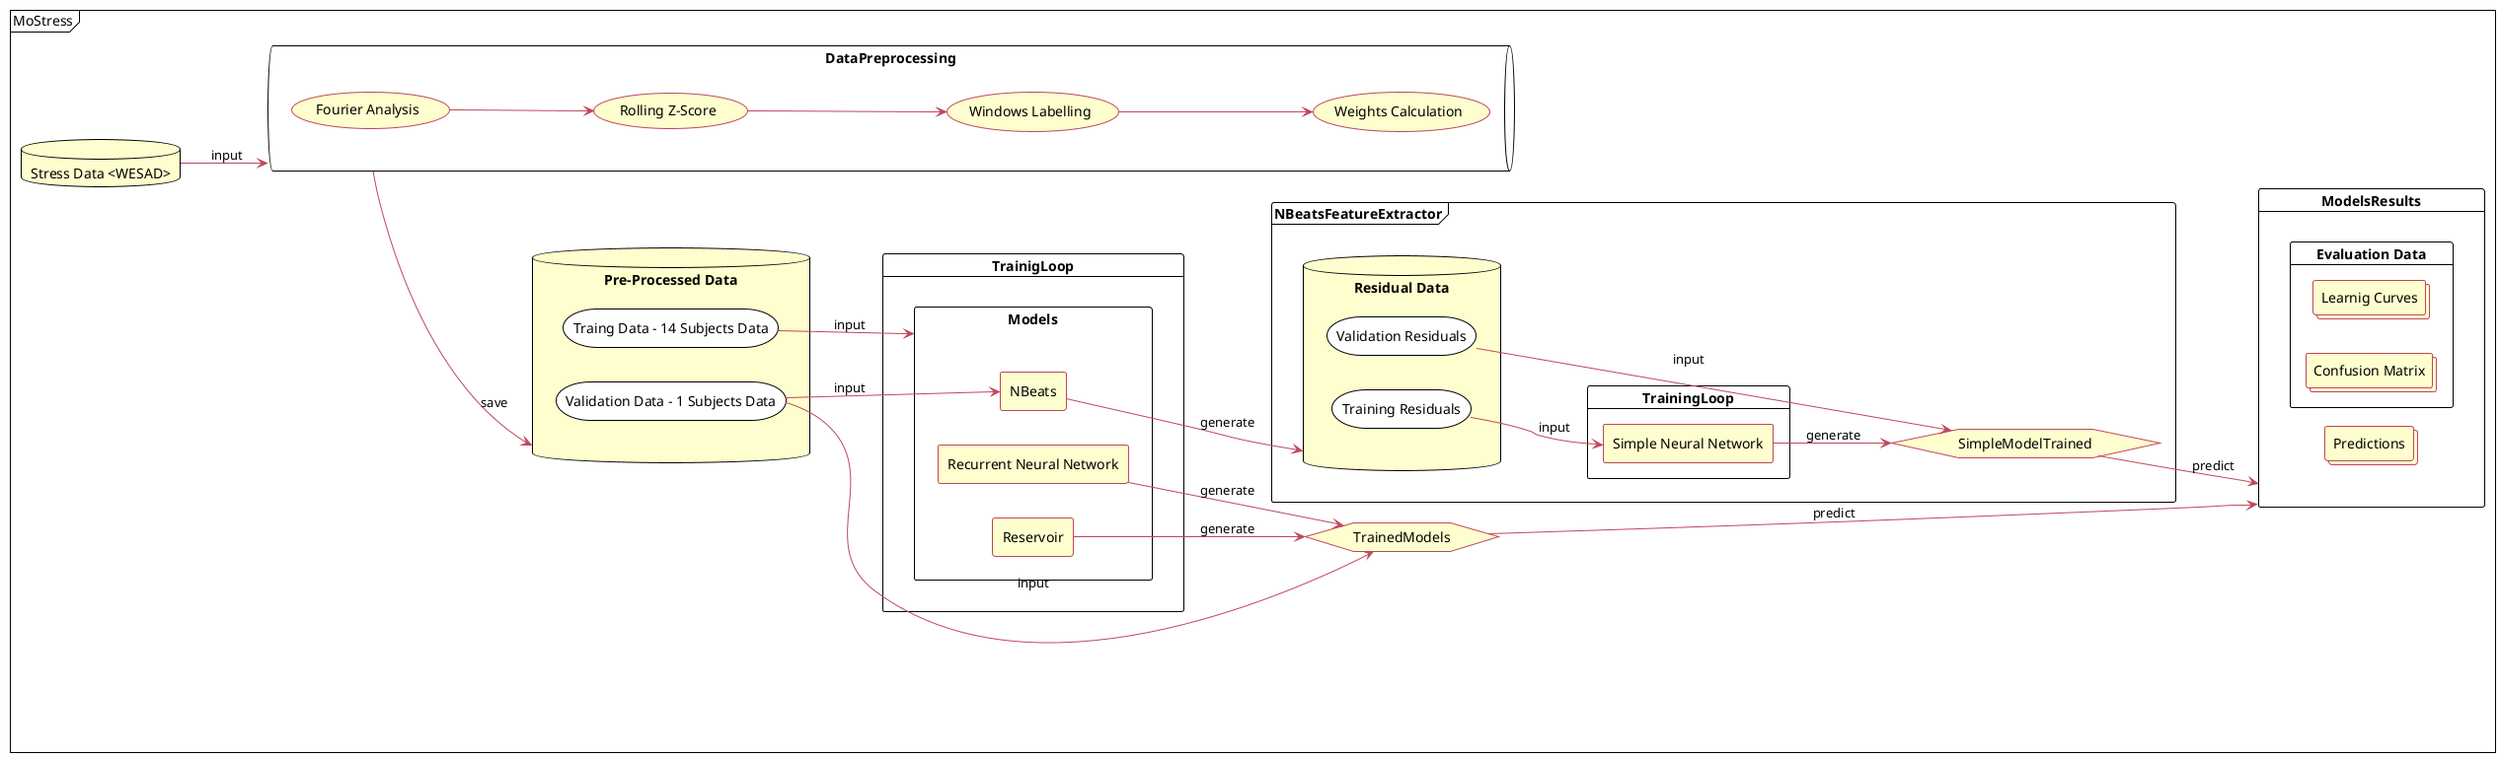 @startuml MoStressTrainingArchiteture
!theme plain

left to right direction

mainframe MoStress

skinparam database {
    backgroundColor #fefece
}

skinparam usecase {
    borderColor #be475d
    backgroundColor #fefece
    ArrowColor #be475d
}

skinparam agent {
    borderColor #be475d
    backgroundColor #fefece
}

skinparam hexagon {
    borderColor #be475d
    backgroundColor #fefece
}

skinparam collections {
    borderColor #be475d
    backgroundColor #fefece
}

database "Stress Data <WESAD>" as wesad
database "Pre-Processed Data" as checkpoint {
    storage "Traing Data - 14 Subjects Data" as traing
    storage "Validation Data - 1 Subjects Data" as validation
}

queue DataPreprocessing {
    usecase "Fourier Analysis" as fourier
    usecase "Rolling Z-Score" as normalization
    usecase "Windows Labelling" as labeling
    usecase "Weights Calculation" as weights
}

card TrainigLoop as TL1 {
    rectangle Models {
        agent "Recurrent Neural Network" as rnn
        agent "Reservoir" as reservoir
        agent "NBeats" as nbeats
    }
}

card ModelsResults {
    collections Predictions
    card "Evaluation Data" {
        collections "Learnig Curves"
        collections "Confusion Matrix"
    }
}

hexagon TrainedModels


frame NBeatsFeatureExtractor {
    database "Residual Data" as residualData {
        storage "Training Residuals" as trainigResidualas
        storage "Validation Residuals" as validationResidualas
    }
    card TrainingLoop as TL2 {
        agent "Simple Neural Network" as mlp
    }
    hexagon SimpleModelTrained
    nbeats --> residualData: generate
    trainigResidualas --> mlp: input
    validationResidualas --> SimpleModelTrained: input
    mlp --> SimpleModelTrained: generate
    SimpleModelTrained --> ModelsResults: predict
}

wesad --> DataPreprocessing: input
fourier --> normalization
normalization --> labeling
labeling --> weights
DataPreprocessing --> checkpoint: save
traing --> Models: input
validation --> nbeats: input
rnn --> TrainedModels: generate
reservoir --> TrainedModels: generate
validation --> TrainedModels: input
TrainedModels --> ModelsResults: predict
@enduml
